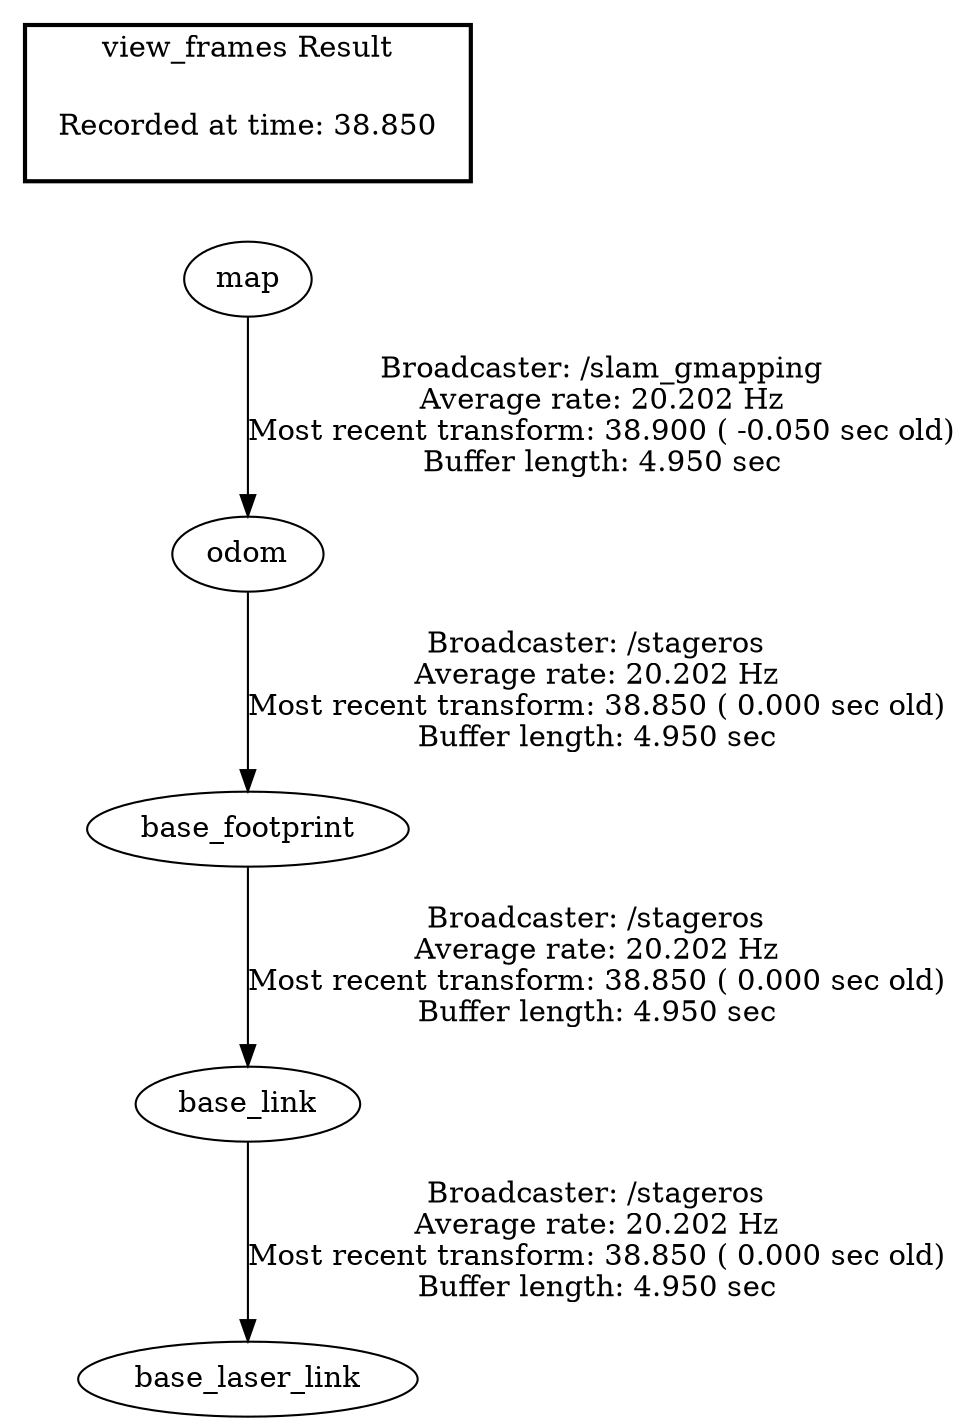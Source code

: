 digraph G {
"base_link" -> "base_laser_link"[label="Broadcaster: /stageros\nAverage rate: 20.202 Hz\nMost recent transform: 38.850 ( 0.000 sec old)\nBuffer length: 4.950 sec\n"];
"base_footprint" -> "base_link"[label="Broadcaster: /stageros\nAverage rate: 20.202 Hz\nMost recent transform: 38.850 ( 0.000 sec old)\nBuffer length: 4.950 sec\n"];
"odom" -> "base_footprint"[label="Broadcaster: /stageros\nAverage rate: 20.202 Hz\nMost recent transform: 38.850 ( 0.000 sec old)\nBuffer length: 4.950 sec\n"];
"map" -> "odom"[label="Broadcaster: /slam_gmapping\nAverage rate: 20.202 Hz\nMost recent transform: 38.900 ( -0.050 sec old)\nBuffer length: 4.950 sec\n"];
edge [style=invis];
 subgraph cluster_legend { style=bold; color=black; label ="view_frames Result";
"Recorded at time: 38.850"[ shape=plaintext ] ;
 }->"map";
}